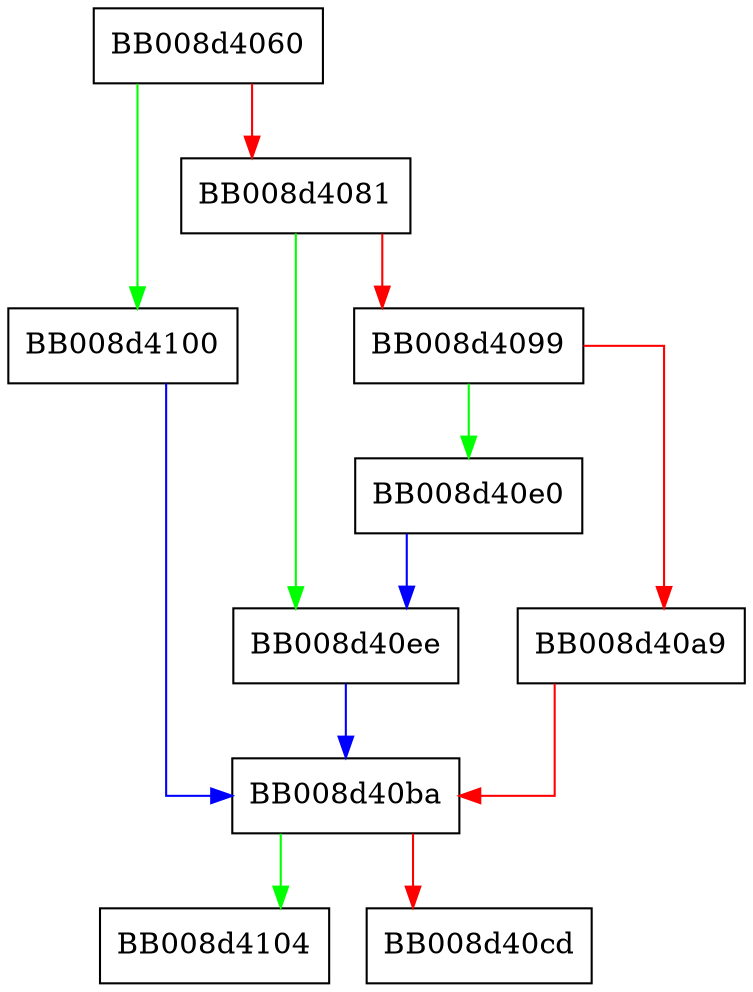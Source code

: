 digraph opendir_tail {
  node [shape="box"];
  graph [splines=ortho];
  BB008d4060 -> BB008d4100 [color="green"];
  BB008d4060 -> BB008d4081 [color="red"];
  BB008d4081 -> BB008d40ee [color="green"];
  BB008d4081 -> BB008d4099 [color="red"];
  BB008d4099 -> BB008d40e0 [color="green"];
  BB008d4099 -> BB008d40a9 [color="red"];
  BB008d40a9 -> BB008d40ba [color="red"];
  BB008d40ba -> BB008d4104 [color="green"];
  BB008d40ba -> BB008d40cd [color="red"];
  BB008d40e0 -> BB008d40ee [color="blue"];
  BB008d40ee -> BB008d40ba [color="blue"];
  BB008d4100 -> BB008d40ba [color="blue"];
}